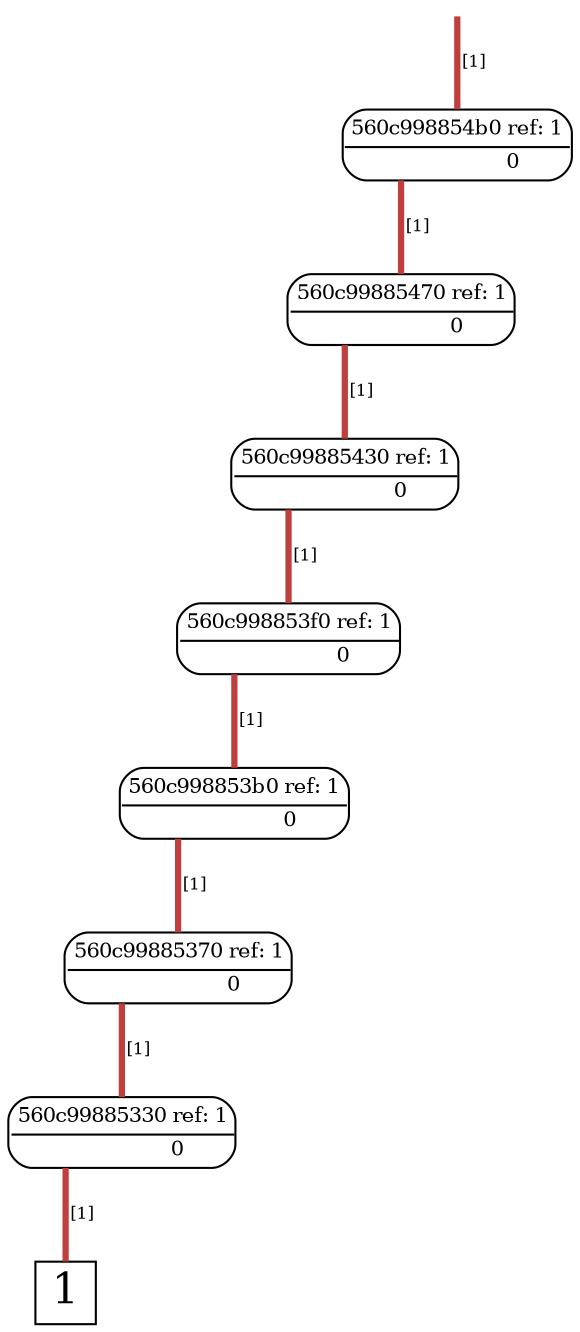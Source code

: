 digraph "DD" {graph[];node[shape=plain];edge[arrowhead=none]
root [label="",shape=point,style=invis]
t [label=<<font point-size="20">1</font>>,shape=box,tooltip="1",width=0.3,height=0.3]
root->272984[penwidth="3",tooltip="1" color="0.000 0.667 0.750",label=<<font point-size="8">&nbsp;[1]</font>>]
272984[label=<<font point-size="10"><table border="1" cellspacing="0" cellpadding="2" style="rounded"><tr><td colspan="2" border="1" sides="B">560c998854b0 ref: 1</td></tr><tr><td port="0" href="javascript:;" border="0" tooltip="1"><font color="white">&nbsp;0 </font></td><td port="1" href="javascript:;" border="0" tooltip="0">&nbsp;0 </td></tr></table></font>>,tooltip="560c998854b0"]
272984:0:s->272952[penwidth="3",tooltip="1" color="0.000 0.667 0.750",label=<<font point-size="8">&nbsp;[1]</font>>]
272952[label=<<font point-size="10"><table border="1" cellspacing="0" cellpadding="2" style="rounded"><tr><td colspan="2" border="1" sides="B">560c99885470 ref: 1</td></tr><tr><td port="0" href="javascript:;" border="0" tooltip="1"><font color="white">&nbsp;0 </font></td><td port="1" href="javascript:;" border="0" tooltip="0">&nbsp;0 </td></tr></table></font>>,tooltip="560c99885470"]
272952:0:s->272920[penwidth="3",tooltip="1" color="0.000 0.667 0.750",label=<<font point-size="8">&nbsp;[1]</font>>]
272920[label=<<font point-size="10"><table border="1" cellspacing="0" cellpadding="2" style="rounded"><tr><td colspan="2" border="1" sides="B">560c99885430 ref: 1</td></tr><tr><td port="0" href="javascript:;" border="0" tooltip="1"><font color="white">&nbsp;0 </font></td><td port="1" href="javascript:;" border="0" tooltip="0">&nbsp;0 </td></tr></table></font>>,tooltip="560c99885430"]
272920:0:s->272888[penwidth="3",tooltip="1" color="0.000 0.667 0.750",label=<<font point-size="8">&nbsp;[1]</font>>]
272888[label=<<font point-size="10"><table border="1" cellspacing="0" cellpadding="2" style="rounded"><tr><td colspan="2" border="1" sides="B">560c998853f0 ref: 1</td></tr><tr><td port="0" href="javascript:;" border="0" tooltip="1"><font color="white">&nbsp;0 </font></td><td port="1" href="javascript:;" border="0" tooltip="0">&nbsp;0 </td></tr></table></font>>,tooltip="560c998853f0"]
272888:0:s->272856[penwidth="3",tooltip="1" color="0.000 0.667 0.750",label=<<font point-size="8">&nbsp;[1]</font>>]
272856[label=<<font point-size="10"><table border="1" cellspacing="0" cellpadding="2" style="rounded"><tr><td colspan="2" border="1" sides="B">560c998853b0 ref: 1</td></tr><tr><td port="0" href="javascript:;" border="0" tooltip="1"><font color="white">&nbsp;0 </font></td><td port="1" href="javascript:;" border="0" tooltip="0">&nbsp;0 </td></tr></table></font>>,tooltip="560c998853b0"]
272856:0:s->272824[penwidth="3",tooltip="1" color="0.000 0.667 0.750",label=<<font point-size="8">&nbsp;[1]</font>>]
272824[label=<<font point-size="10"><table border="1" cellspacing="0" cellpadding="2" style="rounded"><tr><td colspan="2" border="1" sides="B">560c99885370 ref: 1</td></tr><tr><td port="0" href="javascript:;" border="0" tooltip="1"><font color="white">&nbsp;0 </font></td><td port="1" href="javascript:;" border="0" tooltip="0">&nbsp;0 </td></tr></table></font>>,tooltip="560c99885370"]
272824:0:s->272792[penwidth="3",tooltip="1" color="0.000 0.667 0.750",label=<<font point-size="8">&nbsp;[1]</font>>]
272792[label=<<font point-size="10"><table border="1" cellspacing="0" cellpadding="2" style="rounded"><tr><td colspan="2" border="1" sides="B">560c99885330 ref: 1</td></tr><tr><td port="0" href="javascript:;" border="0" tooltip="1"><font color="white">&nbsp;0 </font></td><td port="1" href="javascript:;" border="0" tooltip="0">&nbsp;0 </td></tr></table></font>>,tooltip="560c99885330"]
272792:0:s->t[penwidth="3",tooltip="1" color="0.000 0.667 0.750",label=<<font point-size="8">&nbsp;[1]</font>>]
}

